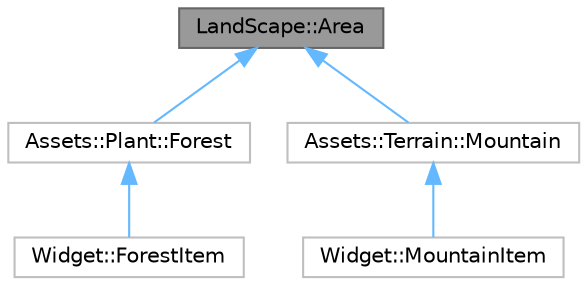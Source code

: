digraph "LandScape::Area"
{
 // LATEX_PDF_SIZE
  bgcolor="transparent";
  edge [fontname=Helvetica,fontsize=10,labelfontname=Helvetica,labelfontsize=10];
  node [fontname=Helvetica,fontsize=10,shape=box,height=0.2,width=0.4];
  Node1 [label="LandScape::Area",height=0.2,width=0.4,color="gray40", fillcolor="grey60", style="filled", fontcolor="black",tooltip=" "];
  Node1 -> Node2 [dir="back",color="steelblue1",style="solid"];
  Node2 [label="Assets::Plant::Forest",height=0.2,width=0.4,color="grey75", fillcolor="white", style="filled",URL="$class_assets_1_1_plant_1_1_forest.html",tooltip=" "];
  Node2 -> Node3 [dir="back",color="steelblue1",style="solid"];
  Node3 [label="Widget::ForestItem",height=0.2,width=0.4,color="grey75", fillcolor="white", style="filled",URL="$class_widget_1_1_forest_item.html",tooltip=" "];
  Node1 -> Node4 [dir="back",color="steelblue1",style="solid"];
  Node4 [label="Assets::Terrain::Mountain",height=0.2,width=0.4,color="grey75", fillcolor="white", style="filled",URL="$class_assets_1_1_terrain_1_1_mountain.html",tooltip=" "];
  Node4 -> Node5 [dir="back",color="steelblue1",style="solid"];
  Node5 [label="Widget::MountainItem",height=0.2,width=0.4,color="grey75", fillcolor="white", style="filled",URL="$class_widget_1_1_mountain_item.html",tooltip=" "];
}
